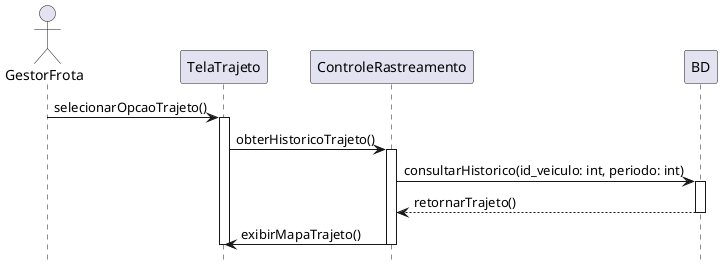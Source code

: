 @startuml "Conhecer o Trajeto Percorrido"
hide footbox

actor GestorFrota as gestor_ator
participant TelaTrajeto as tela_trajeto
participant ControleRastreamento as controle_rastreamento
participant BD as bd

gestor_ator -> tela_trajeto: selecionarOpcaoTrajeto()
activate tela_trajeto

tela_trajeto -> controle_rastreamento: obterHistoricoTrajeto()
activate controle_rastreamento

controle_rastreamento -> bd: consultarHistorico(id_veiculo: int, periodo: int)
activate bd

bd --> controle_rastreamento: retornarTrajeto()
deactivate bd

controle_rastreamento -> tela_trajeto: exibirMapaTrajeto()
deactivate controle_rastreamento

deactivate tela_trajeto
@enduml
